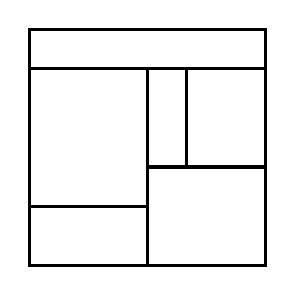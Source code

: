 \begin{tikzpicture}[very thick, scale=.5]
    \draw (0,5) rectangle (6,6);
    \draw (0,3/2) rectangle (3,5);
    \draw (0,0) rectangle (3,3/2);
    \draw (3,5/2) rectangle (4,5);
    \draw (4,5/2) rectangle (6,5);
    \draw (3,0) rectangle (6,5/2);
\end{tikzpicture}
